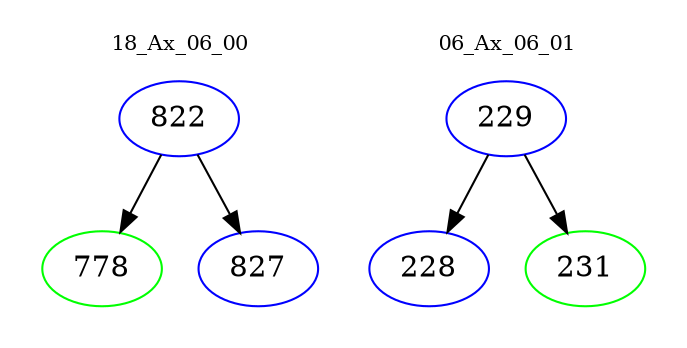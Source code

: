 digraph{
subgraph cluster_0 {
color = white
label = "18_Ax_06_00";
fontsize=10;
T0_822 [label="822", color="blue"]
T0_822 -> T0_778 [color="black"]
T0_778 [label="778", color="green"]
T0_822 -> T0_827 [color="black"]
T0_827 [label="827", color="blue"]
}
subgraph cluster_1 {
color = white
label = "06_Ax_06_01";
fontsize=10;
T1_229 [label="229", color="blue"]
T1_229 -> T1_228 [color="black"]
T1_228 [label="228", color="blue"]
T1_229 -> T1_231 [color="black"]
T1_231 [label="231", color="green"]
}
}
